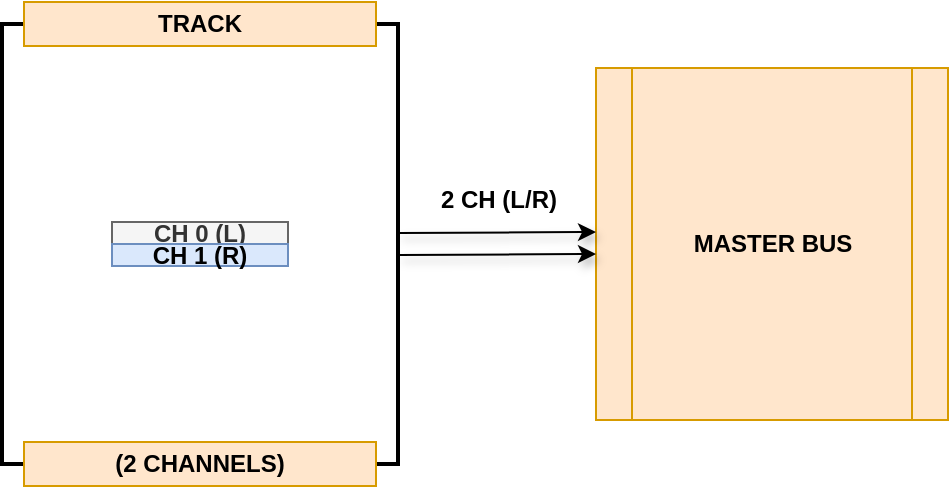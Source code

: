 <mxfile version="13.10.4" type="device"><diagram id="V03br5_8dw5gIZR1Cnkg" name="Page-1"><mxGraphModel dx="807" dy="594" grid="1" gridSize="11" guides="1" tooltips="1" connect="1" arrows="1" fold="1" page="1" pageScale="1" pageWidth="1100" pageHeight="850" math="0" shadow="0"><root><mxCell id="0"/><mxCell id="1" parent="0"/><mxCell id="QsDfuynZKd-EgO3k6V33-31" value="&lt;b&gt;MASTER BUS&lt;/b&gt;" style="shape=process;whiteSpace=wrap;html=1;backgroundOutline=1;fillColor=#ffe6cc;strokeColor=#d79b00;" parent="1" vertex="1"><mxGeometry x="308" y="220" width="176" height="176" as="geometry"/></mxCell><mxCell id="tTSGS9VskgyrnwpytvUf-31" value="&lt;b&gt;CH 0&lt;/b&gt; &lt;b&gt;(L)&lt;/b&gt;" style="rounded=0;whiteSpace=wrap;html=1;fillColor=#f5f5f5;strokeColor=#666666;fontColor=#333333;" parent="1" vertex="1"><mxGeometry x="66" y="297" width="88" height="11" as="geometry"/></mxCell><mxCell id="tTSGS9VskgyrnwpytvUf-32" value="&lt;b&gt;CH 1 (R)&lt;/b&gt;" style="rounded=0;whiteSpace=wrap;html=1;fillColor=#dae8fc;strokeColor=#6c8ebf;" parent="1" vertex="1"><mxGeometry x="66" y="308" width="88" height="11" as="geometry"/></mxCell><mxCell id="tTSGS9VskgyrnwpytvUf-75" value="" style="strokeWidth=2;html=1;shape=mxgraph.flowchart.annotation_1;align=left;pointerEvents=1;labelBackgroundColor=none;fontColor=#000000;" parent="1" vertex="1"><mxGeometry x="11" y="198" width="22" height="220" as="geometry"/></mxCell><mxCell id="tTSGS9VskgyrnwpytvUf-76" value="" style="strokeWidth=2;html=1;shape=mxgraph.flowchart.annotation_1;align=left;pointerEvents=1;labelBackgroundColor=none;fontColor=#000000;rotation=-180;" parent="1" vertex="1"><mxGeometry x="187" y="198" width="22" height="220" as="geometry"/></mxCell><mxCell id="tTSGS9VskgyrnwpytvUf-77" value="&lt;b&gt;TRACK&lt;/b&gt;" style="rounded=0;whiteSpace=wrap;html=1;labelBackgroundColor=none;fillColor=#ffe6cc;strokeColor=#d79b00;" parent="1" vertex="1"><mxGeometry x="22" y="187" width="176" height="22" as="geometry"/></mxCell><mxCell id="tTSGS9VskgyrnwpytvUf-78" value="&lt;b&gt;(2 CHANNELS)&lt;/b&gt;" style="rounded=0;whiteSpace=wrap;html=1;labelBackgroundColor=none;fillColor=#ffe6cc;strokeColor=#d79b00;" parent="1" vertex="1"><mxGeometry x="22" y="407" width="176" height="22" as="geometry"/></mxCell><mxCell id="TlyO4uI_WnNLEfO_1CY2-1" value="&lt;b&gt;2 CH (L/R)&lt;/b&gt;" style="text;html=1;align=center;verticalAlign=middle;resizable=0;points=[];autosize=1;fontColor=#000000;" vertex="1" parent="1"><mxGeometry x="220" y="275" width="77" height="22" as="geometry"/></mxCell><mxCell id="TlyO4uI_WnNLEfO_1CY2-2" value="" style="endArrow=classic;html=1;shadow=1;fontColor=#000000;fillColor=none;entryX=0;entryY=0.466;entryDx=0;entryDy=0;entryPerimeter=0;" edge="1" parent="1" target="QsDfuynZKd-EgO3k6V33-31"><mxGeometry width="50" height="50" relative="1" as="geometry"><mxPoint x="209" y="302.51" as="sourcePoint"/><mxPoint x="297" y="302.33" as="targetPoint"/></mxGeometry></mxCell><mxCell id="TlyO4uI_WnNLEfO_1CY2-3" value="" style="endArrow=classic;html=1;shadow=1;fontColor=#000000;fillColor=none;entryX=0;entryY=0.466;entryDx=0;entryDy=0;entryPerimeter=0;" edge="1" parent="1"><mxGeometry width="50" height="50" relative="1" as="geometry"><mxPoint x="209" y="313.49" as="sourcePoint"/><mxPoint x="308" y="312.996" as="targetPoint"/></mxGeometry></mxCell></root></mxGraphModel></diagram></mxfile>